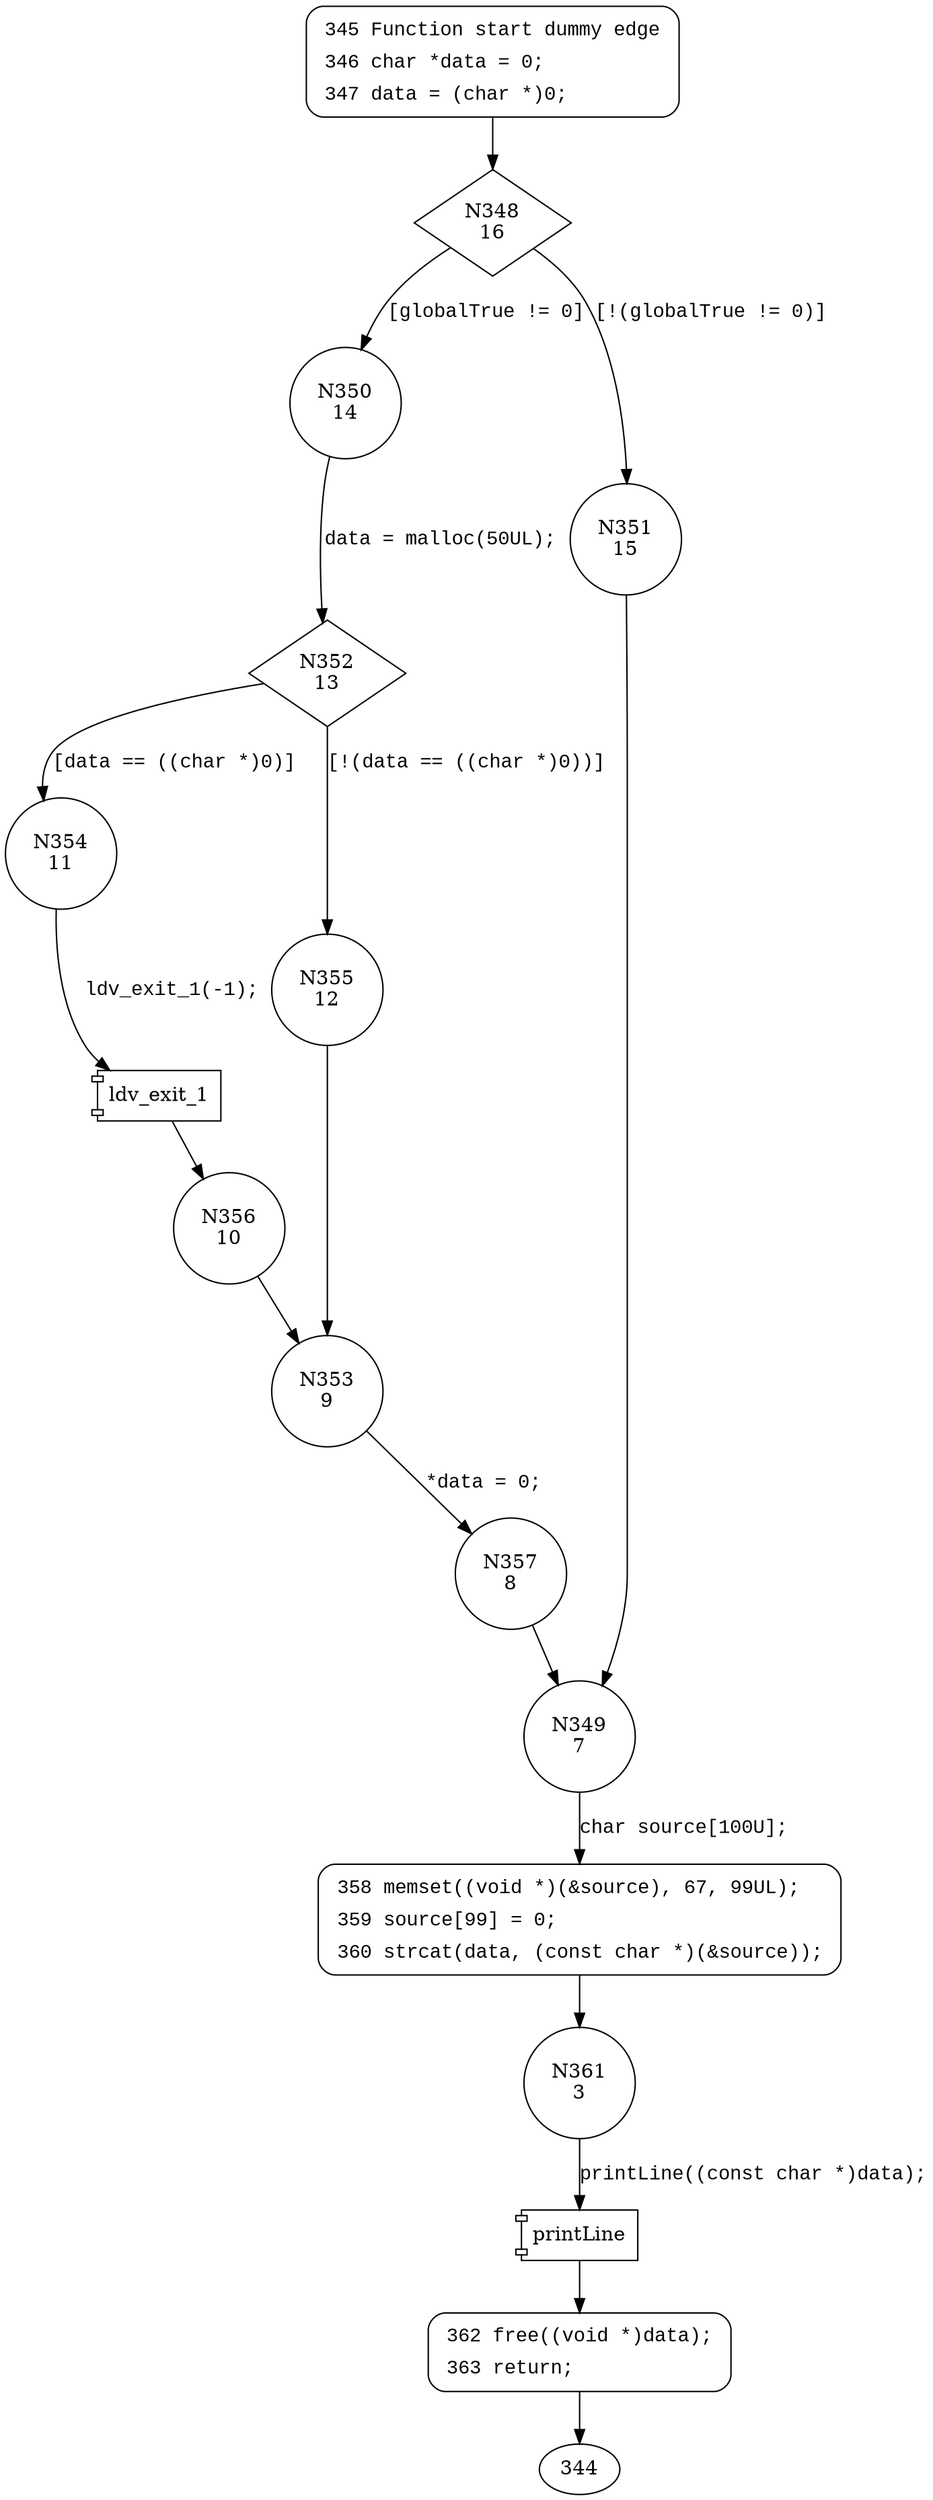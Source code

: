 digraph CWE122_Heap_Based_Buffer_Overflow__c_dest_char_cat_10_bad {
348 [shape="diamond" label="N348\n16"]
350 [shape="circle" label="N350\n14"]
351 [shape="circle" label="N351\n15"]
349 [shape="circle" label="N349\n7"]
358 [shape="circle" label="N358\n6"]
361 [shape="circle" label="N361\n3"]
362 [shape="circle" label="N362\n2"]
352 [shape="diamond" label="N352\n13"]
354 [shape="circle" label="N354\n11"]
355 [shape="circle" label="N355\n12"]
353 [shape="circle" label="N353\n9"]
357 [shape="circle" label="N357\n8"]
356 [shape="circle" label="N356\n10"]
345 [style="filled,bold" penwidth="1" fillcolor="white" fontname="Courier New" shape="Mrecord" label=<<table border="0" cellborder="0" cellpadding="3" bgcolor="white"><tr><td align="right">345</td><td align="left">Function start dummy edge</td></tr><tr><td align="right">346</td><td align="left">char *data = 0;</td></tr><tr><td align="right">347</td><td align="left">data = (char *)0;</td></tr></table>>]
345 -> 348[label=""]
358 [style="filled,bold" penwidth="1" fillcolor="white" fontname="Courier New" shape="Mrecord" label=<<table border="0" cellborder="0" cellpadding="3" bgcolor="white"><tr><td align="right">358</td><td align="left">memset((void *)(&amp;source), 67, 99UL);</td></tr><tr><td align="right">359</td><td align="left">source[99] = 0;</td></tr><tr><td align="right">360</td><td align="left">strcat(data, (const char *)(&amp;source));</td></tr></table>>]
358 -> 361[label=""]
362 [style="filled,bold" penwidth="1" fillcolor="white" fontname="Courier New" shape="Mrecord" label=<<table border="0" cellborder="0" cellpadding="3" bgcolor="white"><tr><td align="right">362</td><td align="left">free((void *)data);</td></tr><tr><td align="right">363</td><td align="left">return;</td></tr></table>>]
362 -> 344[label=""]
348 -> 350 [label="[globalTrue != 0]" fontname="Courier New"]
348 -> 351 [label="[!(globalTrue != 0)]" fontname="Courier New"]
349 -> 358 [label="char source[100U];" fontname="Courier New"]
100008 [shape="component" label="printLine"]
361 -> 100008 [label="printLine((const char *)data);" fontname="Courier New"]
100008 -> 362 [label="" fontname="Courier New"]
350 -> 352 [label="data = malloc(50UL);" fontname="Courier New"]
352 -> 354 [label="[data == ((char *)0)]" fontname="Courier New"]
352 -> 355 [label="[!(data == ((char *)0))]" fontname="Courier New"]
353 -> 357 [label="*data = 0;" fontname="Courier New"]
100009 [shape="component" label="ldv_exit_1"]
354 -> 100009 [label="ldv_exit_1(-1);" fontname="Courier New"]
100009 -> 356 [label="" fontname="Courier New"]
351 -> 349 [label="" fontname="Courier New"]
355 -> 353 [label="" fontname="Courier New"]
357 -> 349 [label="" fontname="Courier New"]
356 -> 353 [label="" fontname="Courier New"]
}